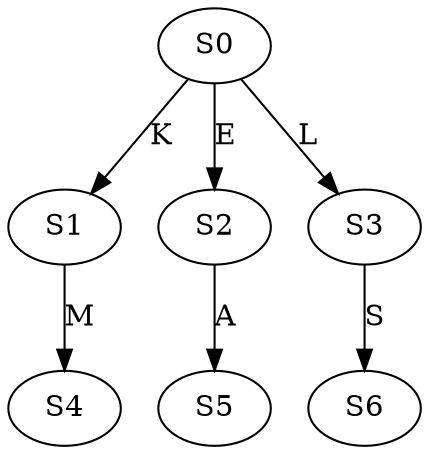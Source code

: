strict digraph  {
	S0 -> S1 [ label = K ];
	S0 -> S2 [ label = E ];
	S0 -> S3 [ label = L ];
	S1 -> S4 [ label = M ];
	S2 -> S5 [ label = A ];
	S3 -> S6 [ label = S ];
}
